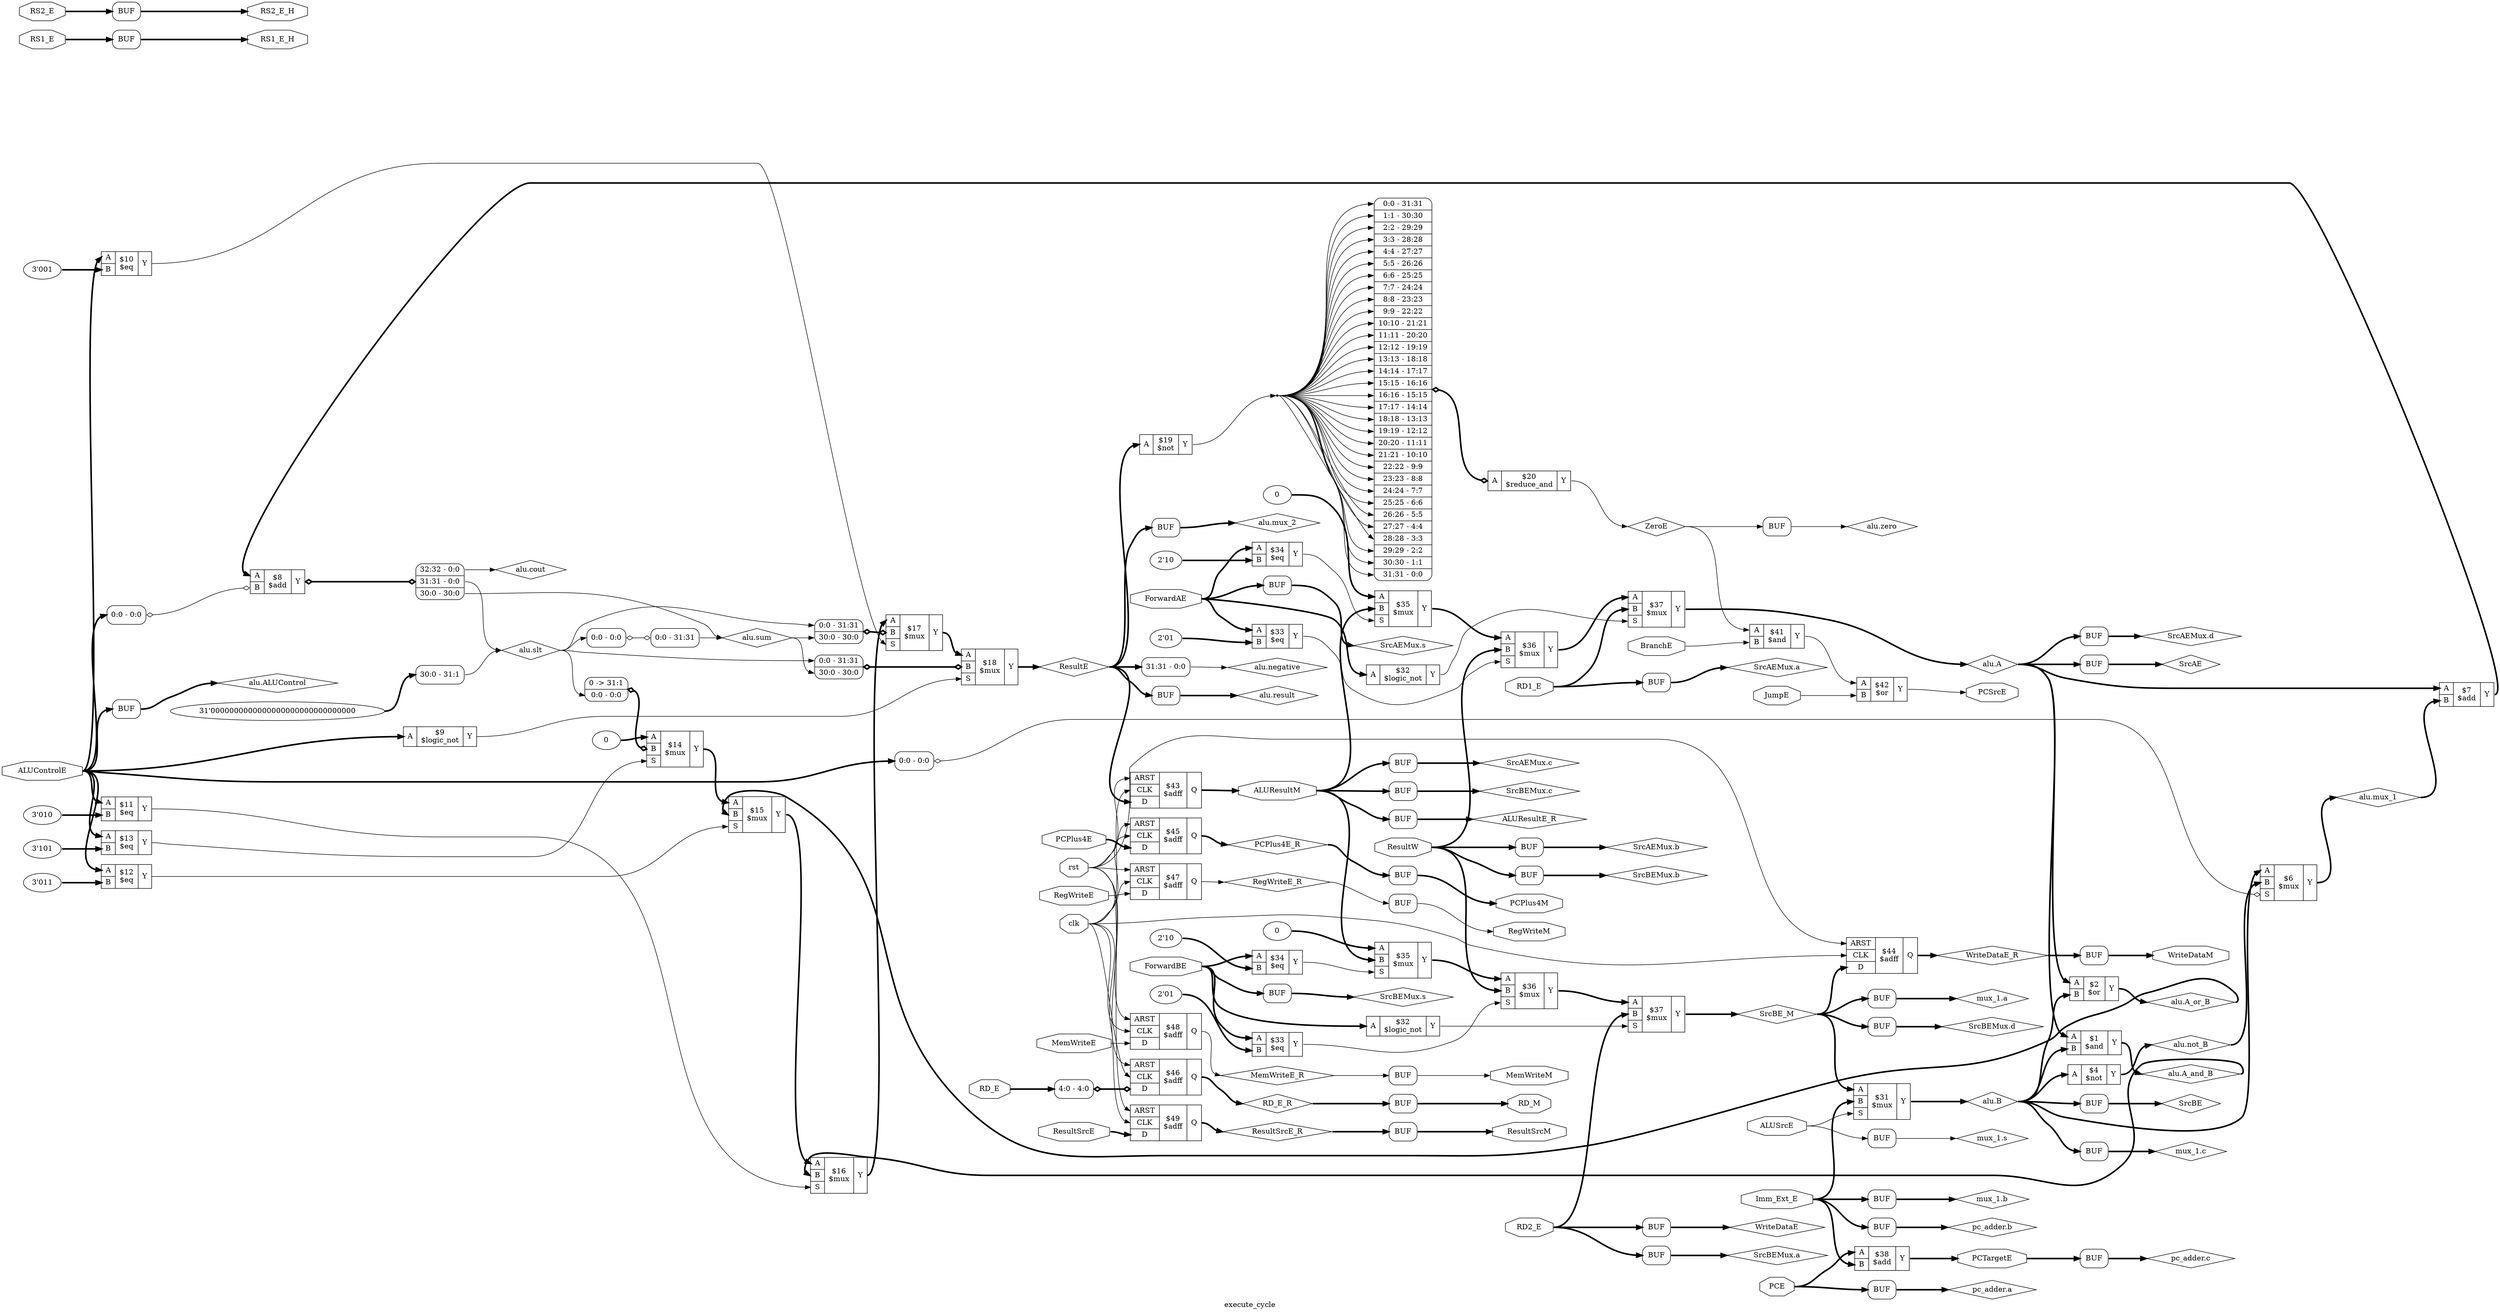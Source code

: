 digraph "execute_cycle" {
label="execute_cycle";
rankdir="LR";
remincross=true;
n23 [ shape=octagon, label="ALUControlE", color="black", fontcolor="black" ];
n24 [ shape=diamond, label="ALUResultE_R", color="black", fontcolor="black" ];
n25 [ shape=octagon, label="ALUResultM", color="black", fontcolor="black" ];
n26 [ shape=octagon, label="ALUSrcE", color="black", fontcolor="black" ];
n27 [ shape=octagon, label="BranchE", color="black", fontcolor="black" ];
n28 [ shape=octagon, label="ForwardAE", color="black", fontcolor="black" ];
n29 [ shape=octagon, label="ForwardBE", color="black", fontcolor="black" ];
n30 [ shape=octagon, label="Imm_Ext_E", color="black", fontcolor="black" ];
n31 [ shape=octagon, label="JumpE", color="black", fontcolor="black" ];
n32 [ shape=octagon, label="MemWriteE", color="black", fontcolor="black" ];
n33 [ shape=diamond, label="MemWriteE_R", color="black", fontcolor="black" ];
n34 [ shape=octagon, label="MemWriteM", color="black", fontcolor="black" ];
n35 [ shape=octagon, label="PCE", color="black", fontcolor="black" ];
n36 [ shape=octagon, label="PCPlus4E", color="black", fontcolor="black" ];
n37 [ shape=diamond, label="PCPlus4E_R", color="black", fontcolor="black" ];
n38 [ shape=octagon, label="PCPlus4M", color="black", fontcolor="black" ];
n39 [ shape=octagon, label="PCSrcE", color="black", fontcolor="black" ];
n40 [ shape=octagon, label="PCTargetE", color="black", fontcolor="black" ];
n41 [ shape=octagon, label="RD1_E", color="black", fontcolor="black" ];
n42 [ shape=octagon, label="RD2_E", color="black", fontcolor="black" ];
n43 [ shape=octagon, label="RD_E", color="black", fontcolor="black" ];
n44 [ shape=diamond, label="RD_E_R", color="black", fontcolor="black" ];
n45 [ shape=octagon, label="RD_M", color="black", fontcolor="black" ];
n46 [ shape=octagon, label="RS1_E", color="black", fontcolor="black" ];
n47 [ shape=octagon, label="RS1_E_H", color="black", fontcolor="black" ];
n48 [ shape=octagon, label="RS2_E", color="black", fontcolor="black" ];
n49 [ shape=octagon, label="RS2_E_H", color="black", fontcolor="black" ];
n50 [ shape=octagon, label="RegWriteE", color="black", fontcolor="black" ];
n51 [ shape=diamond, label="RegWriteE_R", color="black", fontcolor="black" ];
n52 [ shape=octagon, label="RegWriteM", color="black", fontcolor="black" ];
n53 [ shape=diamond, label="ResultE", color="black", fontcolor="black" ];
n54 [ shape=octagon, label="ResultSrcE", color="black", fontcolor="black" ];
n55 [ shape=diamond, label="ResultSrcE_R", color="black", fontcolor="black" ];
n56 [ shape=octagon, label="ResultSrcM", color="black", fontcolor="black" ];
n57 [ shape=octagon, label="ResultW", color="black", fontcolor="black" ];
n58 [ shape=diamond, label="SrcAE", color="black", fontcolor="black" ];
n59 [ shape=diamond, label="SrcAEMux.a", color="black", fontcolor="black" ];
n60 [ shape=diamond, label="SrcAEMux.b", color="black", fontcolor="black" ];
n61 [ shape=diamond, label="SrcAEMux.c", color="black", fontcolor="black" ];
n62 [ shape=diamond, label="SrcAEMux.d", color="black", fontcolor="black" ];
n63 [ shape=diamond, label="SrcAEMux.s", color="black", fontcolor="black" ];
n64 [ shape=diamond, label="SrcBE", color="black", fontcolor="black" ];
n65 [ shape=diamond, label="SrcBEMux.a", color="black", fontcolor="black" ];
n66 [ shape=diamond, label="SrcBEMux.b", color="black", fontcolor="black" ];
n67 [ shape=diamond, label="SrcBEMux.c", color="black", fontcolor="black" ];
n68 [ shape=diamond, label="SrcBEMux.d", color="black", fontcolor="black" ];
n69 [ shape=diamond, label="SrcBEMux.s", color="black", fontcolor="black" ];
n70 [ shape=diamond, label="SrcBE_M", color="black", fontcolor="black" ];
n71 [ shape=diamond, label="WriteDataE", color="black", fontcolor="black" ];
n72 [ shape=diamond, label="WriteDataE_R", color="black", fontcolor="black" ];
n73 [ shape=octagon, label="WriteDataM", color="black", fontcolor="black" ];
n74 [ shape=diamond, label="ZeroE", color="black", fontcolor="black" ];
n75 [ shape=diamond, label="alu.A", color="black", fontcolor="black" ];
n76 [ shape=diamond, label="alu.ALUControl", color="black", fontcolor="black" ];
n77 [ shape=diamond, label="alu.A_and_B", color="black", fontcolor="black" ];
n78 [ shape=diamond, label="alu.A_or_B", color="black", fontcolor="black" ];
n79 [ shape=diamond, label="alu.B", color="black", fontcolor="black" ];
n80 [ shape=diamond, label="alu.cout", color="black", fontcolor="black" ];
n81 [ shape=diamond, label="alu.mux_1", color="black", fontcolor="black" ];
n82 [ shape=diamond, label="alu.mux_2", color="black", fontcolor="black" ];
n83 [ shape=diamond, label="alu.negative", color="black", fontcolor="black" ];
n84 [ shape=diamond, label="alu.not_B", color="black", fontcolor="black" ];
n85 [ shape=diamond, label="alu.result", color="black", fontcolor="black" ];
n86 [ shape=diamond, label="alu.slt", color="black", fontcolor="black" ];
n87 [ shape=diamond, label="alu.sum", color="black", fontcolor="black" ];
n88 [ shape=diamond, label="alu.zero", color="black", fontcolor="black" ];
n89 [ shape=octagon, label="clk", color="black", fontcolor="black" ];
n90 [ shape=diamond, label="mux_1.a", color="black", fontcolor="black" ];
n91 [ shape=diamond, label="mux_1.b", color="black", fontcolor="black" ];
n92 [ shape=diamond, label="mux_1.c", color="black", fontcolor="black" ];
n93 [ shape=diamond, label="mux_1.s", color="black", fontcolor="black" ];
n94 [ shape=diamond, label="pc_adder.a", color="black", fontcolor="black" ];
n95 [ shape=diamond, label="pc_adder.b", color="black", fontcolor="black" ];
n96 [ shape=diamond, label="pc_adder.c", color="black", fontcolor="black" ];
n97 [ shape=octagon, label="rst", color="black", fontcolor="black" ];
c101 [ shape=record, label="{{<p98> A|<p99> B}|$41\n$and|{<p100> Y}}" ];
c102 [ shape=record, label="{{<p98> A|<p99> B}|$42\n$or|{<p100> Y}}" ];
c107 [ shape=record, label="{{<p103> ARST|<p104> CLK|<p105> D}|$43\n$adff|{<p106> Q}}" ];
c108 [ shape=record, label="{{<p103> ARST|<p104> CLK|<p105> D}|$44\n$adff|{<p106> Q}}" ];
c109 [ shape=record, label="{{<p103> ARST|<p104> CLK|<p105> D}|$45\n$adff|{<p106> Q}}" ];
c110 [ shape=record, label="{{<p103> ARST|<p104> CLK|<p105> D}|$46\n$adff|{<p106> Q}}" ];
x0 [ shape=record, style=rounded, label="<s0> 4:0 - 4:0 " ];
x0:e -> c110:p105:w [arrowhead=odiamond, arrowtail=odiamond, dir=both, color="black", style="setlinewidth(3)", label=""];
c111 [ shape=record, label="{{<p103> ARST|<p104> CLK|<p105> D}|$47\n$adff|{<p106> Q}}" ];
c112 [ shape=record, label="{{<p103> ARST|<p104> CLK|<p105> D}|$48\n$adff|{<p106> Q}}" ];
c113 [ shape=record, label="{{<p103> ARST|<p104> CLK|<p105> D}|$49\n$adff|{<p106> Q}}" ];
c114 [ shape=record, label="{{<p98> A}|$32\n$logic_not|{<p100> Y}}" ];
v1 [ label="2'01" ];
c115 [ shape=record, label="{{<p98> A|<p99> B}|$33\n$eq|{<p100> Y}}" ];
v2 [ label="2'10" ];
c116 [ shape=record, label="{{<p98> A|<p99> B}|$34\n$eq|{<p100> Y}}" ];
v3 [ label="0" ];
c118 [ shape=record, label="{{<p98> A|<p99> B|<p117> S}|$35\n$mux|{<p100> Y}}" ];
c119 [ shape=record, label="{{<p98> A|<p99> B|<p117> S}|$36\n$mux|{<p100> Y}}" ];
c120 [ shape=record, label="{{<p98> A|<p99> B|<p117> S}|$37\n$mux|{<p100> Y}}" ];
c121 [ shape=record, label="{{<p98> A}|$32\n$logic_not|{<p100> Y}}" ];
v4 [ label="2'01" ];
c122 [ shape=record, label="{{<p98> A|<p99> B}|$33\n$eq|{<p100> Y}}" ];
v5 [ label="2'10" ];
c123 [ shape=record, label="{{<p98> A|<p99> B}|$34\n$eq|{<p100> Y}}" ];
v6 [ label="0" ];
c124 [ shape=record, label="{{<p98> A|<p99> B|<p117> S}|$35\n$mux|{<p100> Y}}" ];
c125 [ shape=record, label="{{<p98> A|<p99> B|<p117> S}|$36\n$mux|{<p100> Y}}" ];
c126 [ shape=record, label="{{<p98> A|<p99> B|<p117> S}|$37\n$mux|{<p100> Y}}" ];
c127 [ shape=record, label="{{<p98> A|<p99> B}|$7\n$add|{<p100> Y}}" ];
c128 [ shape=record, label="{{<p98> A|<p99> B}|$8\n$add|{<p100> Y}}" ];
x7 [ shape=record, style=rounded, label="<s0> 0:0 - 0:0 " ];
x7:e -> c128:p99:w [arrowhead=odiamond, arrowtail=odiamond, dir=both, color="black", label=""];
x8 [ shape=record, style=rounded, label="<s2> 32:32 - 0:0 |<s1> 31:31 - 0:0 |<s0> 30:0 - 30:0 " ];
c128:p100:e -> x8:w [arrowhead=odiamond, arrowtail=odiamond, dir=both, color="black", style="setlinewidth(3)", label=""];
c129 [ shape=record, label="{{<p98> A|<p99> B}|$1\n$and|{<p100> Y}}" ];
c130 [ shape=record, label="{{<p98> A}|$9\n$logic_not|{<p100> Y}}" ];
v9 [ label="3'001" ];
c131 [ shape=record, label="{{<p98> A|<p99> B}|$10\n$eq|{<p100> Y}}" ];
v10 [ label="3'010" ];
c132 [ shape=record, label="{{<p98> A|<p99> B}|$11\n$eq|{<p100> Y}}" ];
v11 [ label="3'011" ];
c133 [ shape=record, label="{{<p98> A|<p99> B}|$12\n$eq|{<p100> Y}}" ];
v12 [ label="3'101" ];
c134 [ shape=record, label="{{<p98> A|<p99> B}|$13\n$eq|{<p100> Y}}" ];
c135 [ shape=record, label="{{<p98> A}|$4\n$not|{<p100> Y}}" ];
c136 [ shape=record, label="{{<p98> A}|$19\n$not|{<p100> Y}}" ];
c137 [ shape=record, label="{{<p98> A|<p99> B}|$2\n$or|{<p100> Y}}" ];
c138 [ shape=record, label="{{<p98> A}|$20\n$reduce_and|{<p100> Y}}" ];
x13 [ shape=record, style=rounded, label="<s31> 0:0 - 31:31 |<s30> 1:1 - 30:30 |<s29> 2:2 - 29:29 |<s28> 3:3 - 28:28 |<s27> 4:4 - 27:27 |<s26> 5:5 - 26:26 |<s25> 6:6 - 25:25 |<s24> 7:7 - 24:24 |<s23> 8:8 - 23:23 |<s22> 9:9 - 22:22 |<s21> 10:10 - 21:21 |<s20> 11:11 - 20:20 |<s19> 12:12 - 19:19 |<s18> 13:13 - 18:18 |<s17> 14:14 - 17:17 |<s16> 15:15 - 16:16 |<s15> 16:16 - 15:15 |<s14> 17:17 - 14:14 |<s13> 18:18 - 13:13 |<s12> 19:19 - 12:12 |<s11> 20:20 - 11:11 |<s10> 21:21 - 10:10 |<s9> 22:22 - 9:9 |<s8> 23:23 - 8:8 |<s7> 24:24 - 7:7 |<s6> 25:25 - 6:6 |<s5> 26:26 - 5:5 |<s4> 27:27 - 4:4 |<s3> 28:28 - 3:3 |<s2> 29:29 - 2:2 |<s1> 30:30 - 1:1 |<s0> 31:31 - 0:0 " ];
x13:e -> c138:p98:w [arrowhead=odiamond, arrowtail=odiamond, dir=both, color="black", style="setlinewidth(3)", label=""];
c139 [ shape=record, label="{{<p98> A|<p99> B|<p117> S}|$6\n$mux|{<p100> Y}}" ];
x14 [ shape=record, style=rounded, label="<s0> 0:0 - 0:0 " ];
x14:e -> c139:p117:w [arrowhead=odiamond, arrowtail=odiamond, dir=both, color="black", label=""];
v15 [ label="0" ];
c140 [ shape=record, label="{{<p98> A|<p99> B|<p117> S}|$14\n$mux|{<p100> Y}}" ];
x16 [ shape=record, style=rounded, label="0 -&gt; 31:1 |<s0> 0:0 - 0:0 " ];
x16:e -> c140:p99:w [arrowhead=odiamond, arrowtail=odiamond, dir=both, color="black", style="setlinewidth(3)", label=""];
c141 [ shape=record, label="{{<p98> A|<p99> B|<p117> S}|$15\n$mux|{<p100> Y}}" ];
c142 [ shape=record, label="{{<p98> A|<p99> B|<p117> S}|$16\n$mux|{<p100> Y}}" ];
c143 [ shape=record, label="{{<p98> A|<p99> B|<p117> S}|$17\n$mux|{<p100> Y}}" ];
x17 [ shape=record, style=rounded, label="<s1> 0:0 - 31:31 |<s0> 30:0 - 30:0 " ];
x17:e -> c143:p99:w [arrowhead=odiamond, arrowtail=odiamond, dir=both, color="black", style="setlinewidth(3)", label=""];
c144 [ shape=record, label="{{<p98> A|<p99> B|<p117> S}|$18\n$mux|{<p100> Y}}" ];
x18 [ shape=record, style=rounded, label="<s1> 0:0 - 31:31 |<s0> 30:0 - 30:0 " ];
x18:e -> c144:p99:w [arrowhead=odiamond, arrowtail=odiamond, dir=both, color="black", style="setlinewidth(3)", label=""];
c145 [ shape=record, label="{{<p98> A|<p99> B|<p117> S}|$31\n$mux|{<p100> Y}}" ];
c146 [ shape=record, label="{{<p98> A|<p99> B}|$38\n$add|{<p100> Y}}" ];
x19 [shape=box, style=rounded, label="BUF"];
x20 [shape=box, style=rounded, label="BUF"];
x21 [shape=box, style=rounded, label="BUF"];
x22 [shape=box, style=rounded, label="BUF"];
x23 [shape=box, style=rounded, label="BUF"];
x24 [shape=box, style=rounded, label="BUF"];
x25 [shape=box, style=rounded, label="BUF"];
x26 [shape=box, style=rounded, label="BUF"];
x27 [shape=box, style=rounded, label="BUF"];
x28 [shape=box, style=rounded, label="BUF"];
x29 [shape=box, style=rounded, label="BUF"];
x30 [shape=box, style=rounded, label="BUF"];
x31 [shape=box, style=rounded, label="BUF"];
x32 [shape=box, style=rounded, label="BUF"];
x33 [shape=box, style=rounded, label="BUF"];
x34 [shape=box, style=rounded, label="BUF"];
x35 [shape=box, style=rounded, label="BUF"];
x36 [shape=box, style=rounded, label="BUF"];
x37 [shape=box, style=rounded, label="BUF"];
x38 [shape=box, style=rounded, label="BUF"];
x39 [shape=box, style=rounded, label="BUF"];
x40 [shape=box, style=rounded, label="BUF"];
x41 [shape=box, style=rounded, label="BUF"];
x42 [shape=box, style=rounded, label="BUF"];
x43 [ shape=record, style=rounded, label="<s0> 31:31 - 0:0 " ];
x44 [shape=box, style=rounded, label="BUF"];
v45 [ label="31'0000000000000000000000000000000" ];
x46 [ shape=record, style=rounded, label="<s0> 30:0 - 31:1 " ];
x47 [ shape=record, style=rounded, label="<s0> 0:0 - 0:0 " ];
x48 [ shape=record, style=rounded, label="<s0> 0:0 - 31:31 " ];
x47:e -> x48:w [arrowhead=odiamond, arrowtail=odiamond, dir=both, color="black", label=""];
x49 [shape=box, style=rounded, label="BUF"];
x50 [shape=box, style=rounded, label="BUF"];
x51 [shape=box, style=rounded, label="BUF"];
x52 [shape=box, style=rounded, label="BUF"];
x53 [shape=box, style=rounded, label="BUF"];
x54 [shape=box, style=rounded, label="BUF"];
x55 [shape=box, style=rounded, label="BUF"];
x56 [shape=box, style=rounded, label="BUF"];
c101:p100:e -> c102:p98:w [color="black", label=""];
c124:p100:e -> c125:p98:w [color="black", style="setlinewidth(3)", label=""];
c125:p100:e -> c126:p98:w [color="black", style="setlinewidth(3)", label=""];
c127:p100:e -> c128:p98:w [color="black", style="setlinewidth(3)", label=""];
c130:p100:e -> c144:p117:w [color="black", label=""];
c131:p100:e -> c143:p117:w [color="black", label=""];
c132:p100:e -> c142:p117:w [color="black", label=""];
c133:p100:e -> c141:p117:w [color="black", label=""];
c134:p100:e -> c140:p117:w [color="black", label=""];
n18 [ shape=point ];
c136:p100:e -> n18:w [color="black", label=""];
n18:e -> x13:s0:w [color="black", label=""];
n18:e -> x13:s1:w [color="black", label=""];
n18:e -> x13:s10:w [color="black", label=""];
n18:e -> x13:s11:w [color="black", label=""];
n18:e -> x13:s12:w [color="black", label=""];
n18:e -> x13:s13:w [color="black", label=""];
n18:e -> x13:s14:w [color="black", label=""];
n18:e -> x13:s15:w [color="black", label=""];
n18:e -> x13:s16:w [color="black", label=""];
n18:e -> x13:s17:w [color="black", label=""];
n18:e -> x13:s18:w [color="black", label=""];
n18:e -> x13:s19:w [color="black", label=""];
n18:e -> x13:s2:w [color="black", label=""];
n18:e -> x13:s20:w [color="black", label=""];
n18:e -> x13:s21:w [color="black", label=""];
n18:e -> x13:s22:w [color="black", label=""];
n18:e -> x13:s23:w [color="black", label=""];
n18:e -> x13:s24:w [color="black", label=""];
n18:e -> x13:s25:w [color="black", label=""];
n18:e -> x13:s26:w [color="black", label=""];
n18:e -> x13:s27:w [color="black", label=""];
n18:e -> x13:s28:w [color="black", label=""];
n18:e -> x13:s29:w [color="black", label=""];
n18:e -> x13:s3:w [color="black", label=""];
n18:e -> x13:s30:w [color="black", label=""];
n18:e -> x13:s31:w [color="black", label=""];
n18:e -> x13:s4:w [color="black", label=""];
n18:e -> x13:s5:w [color="black", label=""];
n18:e -> x13:s6:w [color="black", label=""];
n18:e -> x13:s7:w [color="black", label=""];
n18:e -> x13:s8:w [color="black", label=""];
n18:e -> x13:s9:w [color="black", label=""];
c140:p100:e -> c141:p98:w [color="black", style="setlinewidth(3)", label=""];
c114:p100:e -> c120:p117:w [color="black", label=""];
c141:p100:e -> c142:p98:w [color="black", style="setlinewidth(3)", label=""];
c142:p100:e -> c143:p98:w [color="black", style="setlinewidth(3)", label=""];
c143:p100:e -> c144:p98:w [color="black", style="setlinewidth(3)", label=""];
n23:e -> c130:p98:w [color="black", style="setlinewidth(3)", label=""];
n23:e -> c131:p98:w [color="black", style="setlinewidth(3)", label=""];
n23:e -> c132:p98:w [color="black", style="setlinewidth(3)", label=""];
n23:e -> c133:p98:w [color="black", style="setlinewidth(3)", label=""];
n23:e -> c134:p98:w [color="black", style="setlinewidth(3)", label=""];
n23:e -> x14:s0:w [color="black", style="setlinewidth(3)", label=""];
n23:e -> x41:w:w [color="black", style="setlinewidth(3)", label=""];
n23:e -> x7:s0:w [color="black", style="setlinewidth(3)", label=""];
x19:e:e -> n24:w [color="black", style="setlinewidth(3)", label=""];
c107:p106:e -> n25:w [color="black", style="setlinewidth(3)", label=""];
n25:e -> c118:p99:w [color="black", style="setlinewidth(3)", label=""];
n25:e -> c124:p99:w [color="black", style="setlinewidth(3)", label=""];
n25:e -> x19:w:w [color="black", style="setlinewidth(3)", label=""];
n25:e -> x30:w:w [color="black", style="setlinewidth(3)", label=""];
n25:e -> x36:w:w [color="black", style="setlinewidth(3)", label=""];
n26:e -> c145:p117:w [color="black", label=""];
n26:e -> x53:w:w [color="black", label=""];
n27:e -> c101:p99:w [color="black", label=""];
n28:e -> c114:p98:w [color="black", style="setlinewidth(3)", label=""];
n28:e -> c115:p98:w [color="black", style="setlinewidth(3)", label=""];
n28:e -> c116:p98:w [color="black", style="setlinewidth(3)", label=""];
n28:e -> x32:w:w [color="black", style="setlinewidth(3)", label=""];
n29:e -> c121:p98:w [color="black", style="setlinewidth(3)", label=""];
n29:e -> c122:p98:w [color="black", style="setlinewidth(3)", label=""];
n29:e -> c123:p98:w [color="black", style="setlinewidth(3)", label=""];
n29:e -> x38:w:w [color="black", style="setlinewidth(3)", label=""];
c115:p100:e -> c119:p117:w [color="black", label=""];
n30:e -> c145:p99:w [color="black", style="setlinewidth(3)", label=""];
n30:e -> c146:p99:w [color="black", style="setlinewidth(3)", label=""];
n30:e -> x51:w:w [color="black", style="setlinewidth(3)", label=""];
n30:e -> x55:w:w [color="black", style="setlinewidth(3)", label=""];
n31:e -> c102:p99:w [color="black", label=""];
n32:e -> c112:p105:w [color="black", label=""];
c112:p106:e -> n33:w [color="black", label=""];
n33:e -> x20:w:w [color="black", label=""];
x20:e:e -> n34:w [color="black", label=""];
n35:e -> c146:p98:w [color="black", style="setlinewidth(3)", label=""];
n35:e -> x54:w:w [color="black", style="setlinewidth(3)", label=""];
n36:e -> c109:p105:w [color="black", style="setlinewidth(3)", label=""];
c109:p106:e -> n37:w [color="black", style="setlinewidth(3)", label=""];
n37:e -> x21:w:w [color="black", style="setlinewidth(3)", label=""];
x21:e:e -> n38:w [color="black", style="setlinewidth(3)", label=""];
c102:p100:e -> n39:w [color="black", label=""];
c116:p100:e -> c118:p117:w [color="black", label=""];
c146:p100:e -> n40:w [color="black", style="setlinewidth(3)", label=""];
n40:e -> x56:w:w [color="black", style="setlinewidth(3)", label=""];
n41:e -> c120:p99:w [color="black", style="setlinewidth(3)", label=""];
n41:e -> x28:w:w [color="black", style="setlinewidth(3)", label=""];
n42:e -> c126:p99:w [color="black", style="setlinewidth(3)", label=""];
n42:e -> x34:w:w [color="black", style="setlinewidth(3)", label=""];
n42:e -> x39:w:w [color="black", style="setlinewidth(3)", label=""];
n43:e -> x0:s0:w [color="black", style="setlinewidth(3)", label=""];
c110:p106:e -> n44:w [color="black", style="setlinewidth(3)", label=""];
n44:e -> x22:w:w [color="black", style="setlinewidth(3)", label=""];
x22:e:e -> n45:w [color="black", style="setlinewidth(3)", label=""];
n46:e -> x23:w:w [color="black", style="setlinewidth(3)", label=""];
x23:e:e -> n47:w [color="black", style="setlinewidth(3)", label=""];
n48:e -> x24:w:w [color="black", style="setlinewidth(3)", label=""];
x24:e:e -> n49:w [color="black", style="setlinewidth(3)", label=""];
c118:p100:e -> c119:p98:w [color="black", style="setlinewidth(3)", label=""];
n50:e -> c111:p105:w [color="black", label=""];
c111:p106:e -> n51:w [color="black", label=""];
n51:e -> x25:w:w [color="black", label=""];
x25:e:e -> n52:w [color="black", label=""];
c144:p100:e -> n53:w [color="black", style="setlinewidth(3)", label=""];
n53:e -> c107:p105:w [color="black", style="setlinewidth(3)", label=""];
n53:e -> c136:p98:w [color="black", style="setlinewidth(3)", label=""];
n53:e -> x42:w:w [color="black", style="setlinewidth(3)", label=""];
n53:e -> x43:s0:w [color="black", style="setlinewidth(3)", label=""];
n53:e -> x44:w:w [color="black", style="setlinewidth(3)", label=""];
n54:e -> c113:p105:w [color="black", style="setlinewidth(3)", label=""];
c113:p106:e -> n55:w [color="black", style="setlinewidth(3)", label=""];
n55:e -> x26:w:w [color="black", style="setlinewidth(3)", label=""];
x26:e:e -> n56:w [color="black", style="setlinewidth(3)", label=""];
n57:e -> c119:p99:w [color="black", style="setlinewidth(3)", label=""];
n57:e -> c125:p99:w [color="black", style="setlinewidth(3)", label=""];
n57:e -> x29:w:w [color="black", style="setlinewidth(3)", label=""];
n57:e -> x35:w:w [color="black", style="setlinewidth(3)", label=""];
x27:e:e -> n58:w [color="black", style="setlinewidth(3)", label=""];
x28:e:e -> n59:w [color="black", style="setlinewidth(3)", label=""];
c119:p100:e -> c120:p98:w [color="black", style="setlinewidth(3)", label=""];
x29:e:e -> n60:w [color="black", style="setlinewidth(3)", label=""];
x30:e:e -> n61:w [color="black", style="setlinewidth(3)", label=""];
x31:e:e -> n62:w [color="black", style="setlinewidth(3)", label=""];
x32:e:e -> n63:w [color="black", style="setlinewidth(3)", label=""];
x33:e:e -> n64:w [color="black", style="setlinewidth(3)", label=""];
x34:e:e -> n65:w [color="black", style="setlinewidth(3)", label=""];
x35:e:e -> n66:w [color="black", style="setlinewidth(3)", label=""];
x36:e:e -> n67:w [color="black", style="setlinewidth(3)", label=""];
x37:e:e -> n68:w [color="black", style="setlinewidth(3)", label=""];
x38:e:e -> n69:w [color="black", style="setlinewidth(3)", label=""];
c121:p100:e -> c126:p117:w [color="black", label=""];
c126:p100:e -> n70:w [color="black", style="setlinewidth(3)", label=""];
n70:e -> c108:p105:w [color="black", style="setlinewidth(3)", label=""];
n70:e -> c145:p98:w [color="black", style="setlinewidth(3)", label=""];
n70:e -> x37:w:w [color="black", style="setlinewidth(3)", label=""];
n70:e -> x50:w:w [color="black", style="setlinewidth(3)", label=""];
x39:e:e -> n71:w [color="black", style="setlinewidth(3)", label=""];
c108:p106:e -> n72:w [color="black", style="setlinewidth(3)", label=""];
n72:e -> x40:w:w [color="black", style="setlinewidth(3)", label=""];
x40:e:e -> n73:w [color="black", style="setlinewidth(3)", label=""];
c138:p100:e -> n74:w [color="black", label=""];
n74:e -> c101:p98:w [color="black", label=""];
n74:e -> x49:w:w [color="black", label=""];
c120:p100:e -> n75:w [color="black", style="setlinewidth(3)", label=""];
n75:e -> c127:p98:w [color="black", style="setlinewidth(3)", label=""];
n75:e -> c129:p98:w [color="black", style="setlinewidth(3)", label=""];
n75:e -> c137:p98:w [color="black", style="setlinewidth(3)", label=""];
n75:e -> x27:w:w [color="black", style="setlinewidth(3)", label=""];
n75:e -> x31:w:w [color="black", style="setlinewidth(3)", label=""];
x41:e:e -> n76:w [color="black", style="setlinewidth(3)", label=""];
c129:p100:e -> n77:w [color="black", style="setlinewidth(3)", label=""];
n77:e -> c142:p99:w [color="black", style="setlinewidth(3)", label=""];
c137:p100:e -> n78:w [color="black", style="setlinewidth(3)", label=""];
n78:e -> c141:p99:w [color="black", style="setlinewidth(3)", label=""];
c145:p100:e -> n79:w [color="black", style="setlinewidth(3)", label=""];
n79:e -> c129:p99:w [color="black", style="setlinewidth(3)", label=""];
n79:e -> c135:p98:w [color="black", style="setlinewidth(3)", label=""];
n79:e -> c137:p99:w [color="black", style="setlinewidth(3)", label=""];
n79:e -> c139:p98:w [color="black", style="setlinewidth(3)", label=""];
n79:e -> x33:w:w [color="black", style="setlinewidth(3)", label=""];
n79:e -> x52:w:w [color="black", style="setlinewidth(3)", label=""];
c122:p100:e -> c125:p117:w [color="black", label=""];
x8:s2:e -> n80:w [color="black", label=""];
c139:p100:e -> n81:w [color="black", style="setlinewidth(3)", label=""];
n81:e -> c127:p99:w [color="black", style="setlinewidth(3)", label=""];
x42:e:e -> n82:w [color="black", style="setlinewidth(3)", label=""];
x43:e -> n83:w [color="black", label=""];
c135:p100:e -> n84:w [color="black", style="setlinewidth(3)", label=""];
n84:e -> c139:p99:w [color="black", style="setlinewidth(3)", label=""];
x44:e:e -> n85:w [color="black", style="setlinewidth(3)", label=""];
x46:s0:e -> n86:w [color="black", label=""];
x8:s1:e -> n86:w [color="black", label=""];
n86:e -> x16:s0:w [color="black", label=""];
n86:e -> x17:s1:w [color="black", label=""];
n86:e -> x18:s1:w [color="black", label=""];
n86:e -> x47:s0:w [color="black", label=""];
x48:s0:e -> n87:w [color="black", label=""];
x8:s0:e -> n87:w [color="black", label=""];
n87:e -> x17:s0:w [color="black", label=""];
n87:e -> x18:s0:w [color="black", label=""];
x49:e:e -> n88:w [color="black", label=""];
n89:e -> c107:p104:w [color="black", label=""];
n89:e -> c108:p104:w [color="black", label=""];
n89:e -> c109:p104:w [color="black", label=""];
n89:e -> c110:p104:w [color="black", label=""];
n89:e -> c111:p104:w [color="black", label=""];
n89:e -> c112:p104:w [color="black", label=""];
n89:e -> c113:p104:w [color="black", label=""];
c123:p100:e -> c124:p117:w [color="black", label=""];
x50:e:e -> n90:w [color="black", style="setlinewidth(3)", label=""];
x51:e:e -> n91:w [color="black", style="setlinewidth(3)", label=""];
x52:e:e -> n92:w [color="black", style="setlinewidth(3)", label=""];
x53:e:e -> n93:w [color="black", label=""];
x54:e:e -> n94:w [color="black", style="setlinewidth(3)", label=""];
x55:e:e -> n95:w [color="black", style="setlinewidth(3)", label=""];
x56:e:e -> n96:w [color="black", style="setlinewidth(3)", label=""];
n97:e -> c107:p103:w [color="black", label=""];
n97:e -> c108:p103:w [color="black", label=""];
n97:e -> c109:p103:w [color="black", label=""];
n97:e -> c110:p103:w [color="black", label=""];
n97:e -> c111:p103:w [color="black", label=""];
n97:e -> c112:p103:w [color="black", label=""];
n97:e -> c113:p103:w [color="black", label=""];
v1:e -> c115:p99:w [color="black", style="setlinewidth(3)", label=""];
v10:e -> c132:p99:w [color="black", style="setlinewidth(3)", label=""];
v11:e -> c133:p99:w [color="black", style="setlinewidth(3)", label=""];
v12:e -> c134:p99:w [color="black", style="setlinewidth(3)", label=""];
v15:e -> c140:p98:w [color="black", style="setlinewidth(3)", label=""];
v2:e -> c116:p99:w [color="black", style="setlinewidth(3)", label=""];
v3:e -> c118:p98:w [color="black", style="setlinewidth(3)", label=""];
v4:e -> c122:p99:w [color="black", style="setlinewidth(3)", label=""];
v45:e -> x46:w [color="black", style="setlinewidth(3)", label=""];
v5:e -> c123:p99:w [color="black", style="setlinewidth(3)", label=""];
v6:e -> c124:p98:w [color="black", style="setlinewidth(3)", label=""];
v9:e -> c131:p99:w [color="black", style="setlinewidth(3)", label=""];
}
